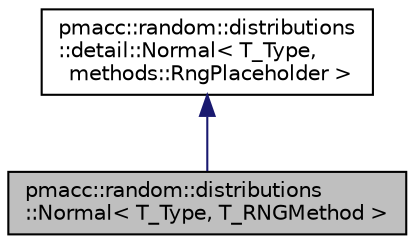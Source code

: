 digraph "pmacc::random::distributions::Normal&lt; T_Type, T_RNGMethod &gt;"
{
 // LATEX_PDF_SIZE
  edge [fontname="Helvetica",fontsize="10",labelfontname="Helvetica",labelfontsize="10"];
  node [fontname="Helvetica",fontsize="10",shape=record];
  Node1 [label="pmacc::random::distributions\l::Normal\< T_Type, T_RNGMethod \>",height=0.2,width=0.4,color="black", fillcolor="grey75", style="filled", fontcolor="black",tooltip="Returns a random, normal distributed value of the given type."];
  Node2 -> Node1 [dir="back",color="midnightblue",fontsize="10",style="solid",fontname="Helvetica"];
  Node2 [label="pmacc::random::distributions\l::detail::Normal\< T_Type,\l methods::RngPlaceholder \>",height=0.2,width=0.4,color="black", fillcolor="white", style="filled",URL="$classpmacc_1_1random_1_1distributions_1_1detail_1_1_normal.html",tooltip=" "];
}
